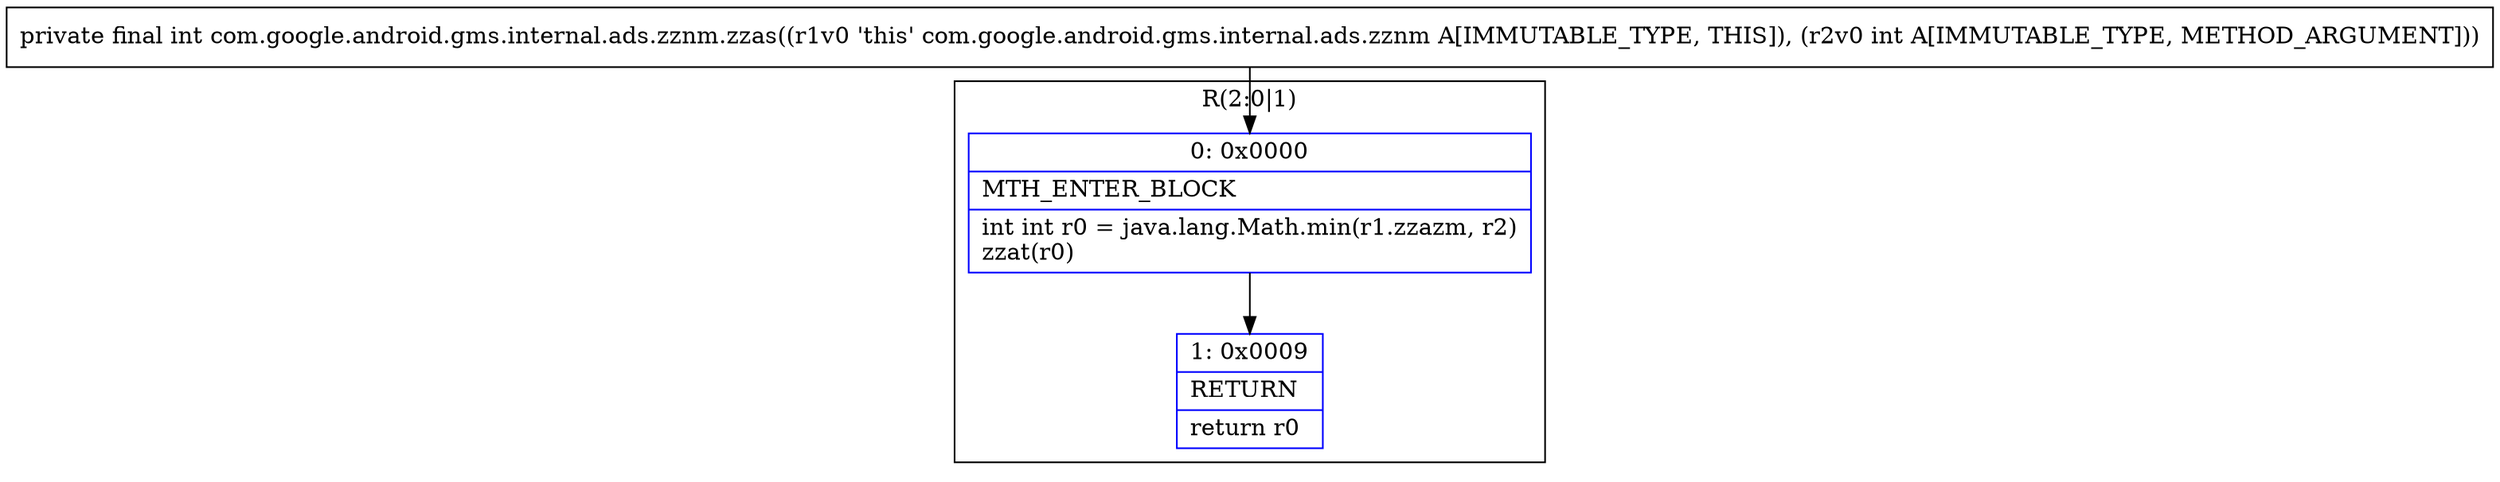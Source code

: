 digraph "CFG forcom.google.android.gms.internal.ads.zznm.zzas(I)I" {
subgraph cluster_Region_1763583679 {
label = "R(2:0|1)";
node [shape=record,color=blue];
Node_0 [shape=record,label="{0\:\ 0x0000|MTH_ENTER_BLOCK\l|int int r0 = java.lang.Math.min(r1.zzazm, r2)\lzzat(r0)\l}"];
Node_1 [shape=record,label="{1\:\ 0x0009|RETURN\l|return r0\l}"];
}
MethodNode[shape=record,label="{private final int com.google.android.gms.internal.ads.zznm.zzas((r1v0 'this' com.google.android.gms.internal.ads.zznm A[IMMUTABLE_TYPE, THIS]), (r2v0 int A[IMMUTABLE_TYPE, METHOD_ARGUMENT])) }"];
MethodNode -> Node_0;
Node_0 -> Node_1;
}

